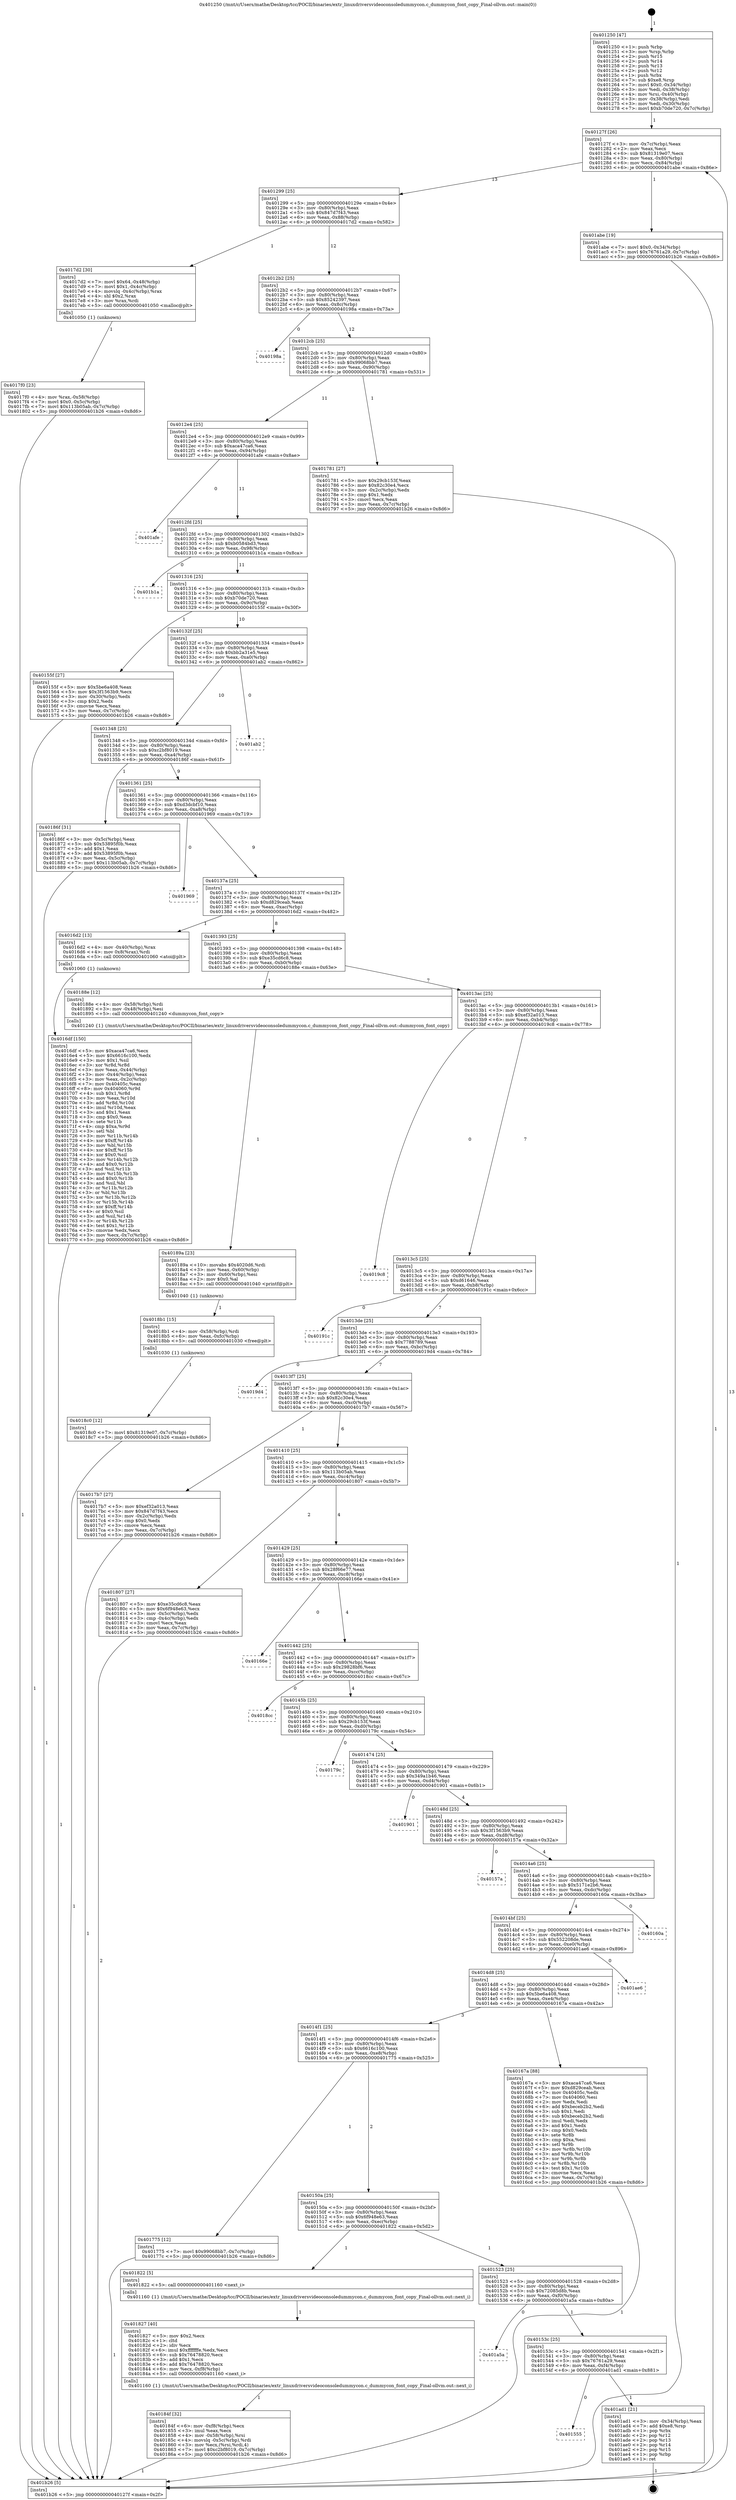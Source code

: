 digraph "0x401250" {
  label = "0x401250 (/mnt/c/Users/mathe/Desktop/tcc/POCII/binaries/extr_linuxdriversvideoconsoledummycon.c_dummycon_font_copy_Final-ollvm.out::main(0))"
  labelloc = "t"
  node[shape=record]

  Entry [label="",width=0.3,height=0.3,shape=circle,fillcolor=black,style=filled]
  "0x40127f" [label="{
     0x40127f [26]\l
     | [instrs]\l
     &nbsp;&nbsp;0x40127f \<+3\>: mov -0x7c(%rbp),%eax\l
     &nbsp;&nbsp;0x401282 \<+2\>: mov %eax,%ecx\l
     &nbsp;&nbsp;0x401284 \<+6\>: sub $0x81319e07,%ecx\l
     &nbsp;&nbsp;0x40128a \<+3\>: mov %eax,-0x80(%rbp)\l
     &nbsp;&nbsp;0x40128d \<+6\>: mov %ecx,-0x84(%rbp)\l
     &nbsp;&nbsp;0x401293 \<+6\>: je 0000000000401abe \<main+0x86e\>\l
  }"]
  "0x401abe" [label="{
     0x401abe [19]\l
     | [instrs]\l
     &nbsp;&nbsp;0x401abe \<+7\>: movl $0x0,-0x34(%rbp)\l
     &nbsp;&nbsp;0x401ac5 \<+7\>: movl $0x76761a29,-0x7c(%rbp)\l
     &nbsp;&nbsp;0x401acc \<+5\>: jmp 0000000000401b26 \<main+0x8d6\>\l
  }"]
  "0x401299" [label="{
     0x401299 [25]\l
     | [instrs]\l
     &nbsp;&nbsp;0x401299 \<+5\>: jmp 000000000040129e \<main+0x4e\>\l
     &nbsp;&nbsp;0x40129e \<+3\>: mov -0x80(%rbp),%eax\l
     &nbsp;&nbsp;0x4012a1 \<+5\>: sub $0x847d7f43,%eax\l
     &nbsp;&nbsp;0x4012a6 \<+6\>: mov %eax,-0x88(%rbp)\l
     &nbsp;&nbsp;0x4012ac \<+6\>: je 00000000004017d2 \<main+0x582\>\l
  }"]
  Exit [label="",width=0.3,height=0.3,shape=circle,fillcolor=black,style=filled,peripheries=2]
  "0x4017d2" [label="{
     0x4017d2 [30]\l
     | [instrs]\l
     &nbsp;&nbsp;0x4017d2 \<+7\>: movl $0x64,-0x48(%rbp)\l
     &nbsp;&nbsp;0x4017d9 \<+7\>: movl $0x1,-0x4c(%rbp)\l
     &nbsp;&nbsp;0x4017e0 \<+4\>: movslq -0x4c(%rbp),%rax\l
     &nbsp;&nbsp;0x4017e4 \<+4\>: shl $0x2,%rax\l
     &nbsp;&nbsp;0x4017e8 \<+3\>: mov %rax,%rdi\l
     &nbsp;&nbsp;0x4017eb \<+5\>: call 0000000000401050 \<malloc@plt\>\l
     | [calls]\l
     &nbsp;&nbsp;0x401050 \{1\} (unknown)\l
  }"]
  "0x4012b2" [label="{
     0x4012b2 [25]\l
     | [instrs]\l
     &nbsp;&nbsp;0x4012b2 \<+5\>: jmp 00000000004012b7 \<main+0x67\>\l
     &nbsp;&nbsp;0x4012b7 \<+3\>: mov -0x80(%rbp),%eax\l
     &nbsp;&nbsp;0x4012ba \<+5\>: sub $0x85242397,%eax\l
     &nbsp;&nbsp;0x4012bf \<+6\>: mov %eax,-0x8c(%rbp)\l
     &nbsp;&nbsp;0x4012c5 \<+6\>: je 000000000040198a \<main+0x73a\>\l
  }"]
  "0x401555" [label="{
     0x401555\l
  }", style=dashed]
  "0x40198a" [label="{
     0x40198a\l
  }", style=dashed]
  "0x4012cb" [label="{
     0x4012cb [25]\l
     | [instrs]\l
     &nbsp;&nbsp;0x4012cb \<+5\>: jmp 00000000004012d0 \<main+0x80\>\l
     &nbsp;&nbsp;0x4012d0 \<+3\>: mov -0x80(%rbp),%eax\l
     &nbsp;&nbsp;0x4012d3 \<+5\>: sub $0x99068bb7,%eax\l
     &nbsp;&nbsp;0x4012d8 \<+6\>: mov %eax,-0x90(%rbp)\l
     &nbsp;&nbsp;0x4012de \<+6\>: je 0000000000401781 \<main+0x531\>\l
  }"]
  "0x401ad1" [label="{
     0x401ad1 [21]\l
     | [instrs]\l
     &nbsp;&nbsp;0x401ad1 \<+3\>: mov -0x34(%rbp),%eax\l
     &nbsp;&nbsp;0x401ad4 \<+7\>: add $0xe8,%rsp\l
     &nbsp;&nbsp;0x401adb \<+1\>: pop %rbx\l
     &nbsp;&nbsp;0x401adc \<+2\>: pop %r12\l
     &nbsp;&nbsp;0x401ade \<+2\>: pop %r13\l
     &nbsp;&nbsp;0x401ae0 \<+2\>: pop %r14\l
     &nbsp;&nbsp;0x401ae2 \<+2\>: pop %r15\l
     &nbsp;&nbsp;0x401ae4 \<+1\>: pop %rbp\l
     &nbsp;&nbsp;0x401ae5 \<+1\>: ret\l
  }"]
  "0x401781" [label="{
     0x401781 [27]\l
     | [instrs]\l
     &nbsp;&nbsp;0x401781 \<+5\>: mov $0x29cb153f,%eax\l
     &nbsp;&nbsp;0x401786 \<+5\>: mov $0x82c30e4,%ecx\l
     &nbsp;&nbsp;0x40178b \<+3\>: mov -0x2c(%rbp),%edx\l
     &nbsp;&nbsp;0x40178e \<+3\>: cmp $0x1,%edx\l
     &nbsp;&nbsp;0x401791 \<+3\>: cmovl %ecx,%eax\l
     &nbsp;&nbsp;0x401794 \<+3\>: mov %eax,-0x7c(%rbp)\l
     &nbsp;&nbsp;0x401797 \<+5\>: jmp 0000000000401b26 \<main+0x8d6\>\l
  }"]
  "0x4012e4" [label="{
     0x4012e4 [25]\l
     | [instrs]\l
     &nbsp;&nbsp;0x4012e4 \<+5\>: jmp 00000000004012e9 \<main+0x99\>\l
     &nbsp;&nbsp;0x4012e9 \<+3\>: mov -0x80(%rbp),%eax\l
     &nbsp;&nbsp;0x4012ec \<+5\>: sub $0xaca47ca6,%eax\l
     &nbsp;&nbsp;0x4012f1 \<+6\>: mov %eax,-0x94(%rbp)\l
     &nbsp;&nbsp;0x4012f7 \<+6\>: je 0000000000401afe \<main+0x8ae\>\l
  }"]
  "0x40153c" [label="{
     0x40153c [25]\l
     | [instrs]\l
     &nbsp;&nbsp;0x40153c \<+5\>: jmp 0000000000401541 \<main+0x2f1\>\l
     &nbsp;&nbsp;0x401541 \<+3\>: mov -0x80(%rbp),%eax\l
     &nbsp;&nbsp;0x401544 \<+5\>: sub $0x76761a29,%eax\l
     &nbsp;&nbsp;0x401549 \<+6\>: mov %eax,-0xf4(%rbp)\l
     &nbsp;&nbsp;0x40154f \<+6\>: je 0000000000401ad1 \<main+0x881\>\l
  }"]
  "0x401afe" [label="{
     0x401afe\l
  }", style=dashed]
  "0x4012fd" [label="{
     0x4012fd [25]\l
     | [instrs]\l
     &nbsp;&nbsp;0x4012fd \<+5\>: jmp 0000000000401302 \<main+0xb2\>\l
     &nbsp;&nbsp;0x401302 \<+3\>: mov -0x80(%rbp),%eax\l
     &nbsp;&nbsp;0x401305 \<+5\>: sub $0xb0584bd3,%eax\l
     &nbsp;&nbsp;0x40130a \<+6\>: mov %eax,-0x98(%rbp)\l
     &nbsp;&nbsp;0x401310 \<+6\>: je 0000000000401b1a \<main+0x8ca\>\l
  }"]
  "0x401a5a" [label="{
     0x401a5a\l
  }", style=dashed]
  "0x401b1a" [label="{
     0x401b1a\l
  }", style=dashed]
  "0x401316" [label="{
     0x401316 [25]\l
     | [instrs]\l
     &nbsp;&nbsp;0x401316 \<+5\>: jmp 000000000040131b \<main+0xcb\>\l
     &nbsp;&nbsp;0x40131b \<+3\>: mov -0x80(%rbp),%eax\l
     &nbsp;&nbsp;0x40131e \<+5\>: sub $0xb70de720,%eax\l
     &nbsp;&nbsp;0x401323 \<+6\>: mov %eax,-0x9c(%rbp)\l
     &nbsp;&nbsp;0x401329 \<+6\>: je 000000000040155f \<main+0x30f\>\l
  }"]
  "0x4018c0" [label="{
     0x4018c0 [12]\l
     | [instrs]\l
     &nbsp;&nbsp;0x4018c0 \<+7\>: movl $0x81319e07,-0x7c(%rbp)\l
     &nbsp;&nbsp;0x4018c7 \<+5\>: jmp 0000000000401b26 \<main+0x8d6\>\l
  }"]
  "0x40155f" [label="{
     0x40155f [27]\l
     | [instrs]\l
     &nbsp;&nbsp;0x40155f \<+5\>: mov $0x5be6a408,%eax\l
     &nbsp;&nbsp;0x401564 \<+5\>: mov $0x3f1563b9,%ecx\l
     &nbsp;&nbsp;0x401569 \<+3\>: mov -0x30(%rbp),%edx\l
     &nbsp;&nbsp;0x40156c \<+3\>: cmp $0x2,%edx\l
     &nbsp;&nbsp;0x40156f \<+3\>: cmovne %ecx,%eax\l
     &nbsp;&nbsp;0x401572 \<+3\>: mov %eax,-0x7c(%rbp)\l
     &nbsp;&nbsp;0x401575 \<+5\>: jmp 0000000000401b26 \<main+0x8d6\>\l
  }"]
  "0x40132f" [label="{
     0x40132f [25]\l
     | [instrs]\l
     &nbsp;&nbsp;0x40132f \<+5\>: jmp 0000000000401334 \<main+0xe4\>\l
     &nbsp;&nbsp;0x401334 \<+3\>: mov -0x80(%rbp),%eax\l
     &nbsp;&nbsp;0x401337 \<+5\>: sub $0xbb2a31e5,%eax\l
     &nbsp;&nbsp;0x40133c \<+6\>: mov %eax,-0xa0(%rbp)\l
     &nbsp;&nbsp;0x401342 \<+6\>: je 0000000000401ab2 \<main+0x862\>\l
  }"]
  "0x401b26" [label="{
     0x401b26 [5]\l
     | [instrs]\l
     &nbsp;&nbsp;0x401b26 \<+5\>: jmp 000000000040127f \<main+0x2f\>\l
  }"]
  "0x401250" [label="{
     0x401250 [47]\l
     | [instrs]\l
     &nbsp;&nbsp;0x401250 \<+1\>: push %rbp\l
     &nbsp;&nbsp;0x401251 \<+3\>: mov %rsp,%rbp\l
     &nbsp;&nbsp;0x401254 \<+2\>: push %r15\l
     &nbsp;&nbsp;0x401256 \<+2\>: push %r14\l
     &nbsp;&nbsp;0x401258 \<+2\>: push %r13\l
     &nbsp;&nbsp;0x40125a \<+2\>: push %r12\l
     &nbsp;&nbsp;0x40125c \<+1\>: push %rbx\l
     &nbsp;&nbsp;0x40125d \<+7\>: sub $0xe8,%rsp\l
     &nbsp;&nbsp;0x401264 \<+7\>: movl $0x0,-0x34(%rbp)\l
     &nbsp;&nbsp;0x40126b \<+3\>: mov %edi,-0x38(%rbp)\l
     &nbsp;&nbsp;0x40126e \<+4\>: mov %rsi,-0x40(%rbp)\l
     &nbsp;&nbsp;0x401272 \<+3\>: mov -0x38(%rbp),%edi\l
     &nbsp;&nbsp;0x401275 \<+3\>: mov %edi,-0x30(%rbp)\l
     &nbsp;&nbsp;0x401278 \<+7\>: movl $0xb70de720,-0x7c(%rbp)\l
  }"]
  "0x4018b1" [label="{
     0x4018b1 [15]\l
     | [instrs]\l
     &nbsp;&nbsp;0x4018b1 \<+4\>: mov -0x58(%rbp),%rdi\l
     &nbsp;&nbsp;0x4018b5 \<+6\>: mov %eax,-0xfc(%rbp)\l
     &nbsp;&nbsp;0x4018bb \<+5\>: call 0000000000401030 \<free@plt\>\l
     | [calls]\l
     &nbsp;&nbsp;0x401030 \{1\} (unknown)\l
  }"]
  "0x401ab2" [label="{
     0x401ab2\l
  }", style=dashed]
  "0x401348" [label="{
     0x401348 [25]\l
     | [instrs]\l
     &nbsp;&nbsp;0x401348 \<+5\>: jmp 000000000040134d \<main+0xfd\>\l
     &nbsp;&nbsp;0x40134d \<+3\>: mov -0x80(%rbp),%eax\l
     &nbsp;&nbsp;0x401350 \<+5\>: sub $0xc2bf8019,%eax\l
     &nbsp;&nbsp;0x401355 \<+6\>: mov %eax,-0xa4(%rbp)\l
     &nbsp;&nbsp;0x40135b \<+6\>: je 000000000040186f \<main+0x61f\>\l
  }"]
  "0x40189a" [label="{
     0x40189a [23]\l
     | [instrs]\l
     &nbsp;&nbsp;0x40189a \<+10\>: movabs $0x4020d6,%rdi\l
     &nbsp;&nbsp;0x4018a4 \<+3\>: mov %eax,-0x60(%rbp)\l
     &nbsp;&nbsp;0x4018a7 \<+3\>: mov -0x60(%rbp),%esi\l
     &nbsp;&nbsp;0x4018aa \<+2\>: mov $0x0,%al\l
     &nbsp;&nbsp;0x4018ac \<+5\>: call 0000000000401040 \<printf@plt\>\l
     | [calls]\l
     &nbsp;&nbsp;0x401040 \{1\} (unknown)\l
  }"]
  "0x40186f" [label="{
     0x40186f [31]\l
     | [instrs]\l
     &nbsp;&nbsp;0x40186f \<+3\>: mov -0x5c(%rbp),%eax\l
     &nbsp;&nbsp;0x401872 \<+5\>: sub $0x53895f0b,%eax\l
     &nbsp;&nbsp;0x401877 \<+3\>: add $0x1,%eax\l
     &nbsp;&nbsp;0x40187a \<+5\>: add $0x53895f0b,%eax\l
     &nbsp;&nbsp;0x40187f \<+3\>: mov %eax,-0x5c(%rbp)\l
     &nbsp;&nbsp;0x401882 \<+7\>: movl $0x113b05ab,-0x7c(%rbp)\l
     &nbsp;&nbsp;0x401889 \<+5\>: jmp 0000000000401b26 \<main+0x8d6\>\l
  }"]
  "0x401361" [label="{
     0x401361 [25]\l
     | [instrs]\l
     &nbsp;&nbsp;0x401361 \<+5\>: jmp 0000000000401366 \<main+0x116\>\l
     &nbsp;&nbsp;0x401366 \<+3\>: mov -0x80(%rbp),%eax\l
     &nbsp;&nbsp;0x401369 \<+5\>: sub $0xd3dcbf10,%eax\l
     &nbsp;&nbsp;0x40136e \<+6\>: mov %eax,-0xa8(%rbp)\l
     &nbsp;&nbsp;0x401374 \<+6\>: je 0000000000401969 \<main+0x719\>\l
  }"]
  "0x40184f" [label="{
     0x40184f [32]\l
     | [instrs]\l
     &nbsp;&nbsp;0x40184f \<+6\>: mov -0xf8(%rbp),%ecx\l
     &nbsp;&nbsp;0x401855 \<+3\>: imul %eax,%ecx\l
     &nbsp;&nbsp;0x401858 \<+4\>: mov -0x58(%rbp),%rsi\l
     &nbsp;&nbsp;0x40185c \<+4\>: movslq -0x5c(%rbp),%rdi\l
     &nbsp;&nbsp;0x401860 \<+3\>: mov %ecx,(%rsi,%rdi,4)\l
     &nbsp;&nbsp;0x401863 \<+7\>: movl $0xc2bf8019,-0x7c(%rbp)\l
     &nbsp;&nbsp;0x40186a \<+5\>: jmp 0000000000401b26 \<main+0x8d6\>\l
  }"]
  "0x401969" [label="{
     0x401969\l
  }", style=dashed]
  "0x40137a" [label="{
     0x40137a [25]\l
     | [instrs]\l
     &nbsp;&nbsp;0x40137a \<+5\>: jmp 000000000040137f \<main+0x12f\>\l
     &nbsp;&nbsp;0x40137f \<+3\>: mov -0x80(%rbp),%eax\l
     &nbsp;&nbsp;0x401382 \<+5\>: sub $0xd829ceab,%eax\l
     &nbsp;&nbsp;0x401387 \<+6\>: mov %eax,-0xac(%rbp)\l
     &nbsp;&nbsp;0x40138d \<+6\>: je 00000000004016d2 \<main+0x482\>\l
  }"]
  "0x401827" [label="{
     0x401827 [40]\l
     | [instrs]\l
     &nbsp;&nbsp;0x401827 \<+5\>: mov $0x2,%ecx\l
     &nbsp;&nbsp;0x40182c \<+1\>: cltd\l
     &nbsp;&nbsp;0x40182d \<+2\>: idiv %ecx\l
     &nbsp;&nbsp;0x40182f \<+6\>: imul $0xfffffffe,%edx,%ecx\l
     &nbsp;&nbsp;0x401835 \<+6\>: sub $0x76478820,%ecx\l
     &nbsp;&nbsp;0x40183b \<+3\>: add $0x1,%ecx\l
     &nbsp;&nbsp;0x40183e \<+6\>: add $0x76478820,%ecx\l
     &nbsp;&nbsp;0x401844 \<+6\>: mov %ecx,-0xf8(%rbp)\l
     &nbsp;&nbsp;0x40184a \<+5\>: call 0000000000401160 \<next_i\>\l
     | [calls]\l
     &nbsp;&nbsp;0x401160 \{1\} (/mnt/c/Users/mathe/Desktop/tcc/POCII/binaries/extr_linuxdriversvideoconsoledummycon.c_dummycon_font_copy_Final-ollvm.out::next_i)\l
  }"]
  "0x4016d2" [label="{
     0x4016d2 [13]\l
     | [instrs]\l
     &nbsp;&nbsp;0x4016d2 \<+4\>: mov -0x40(%rbp),%rax\l
     &nbsp;&nbsp;0x4016d6 \<+4\>: mov 0x8(%rax),%rdi\l
     &nbsp;&nbsp;0x4016da \<+5\>: call 0000000000401060 \<atoi@plt\>\l
     | [calls]\l
     &nbsp;&nbsp;0x401060 \{1\} (unknown)\l
  }"]
  "0x401393" [label="{
     0x401393 [25]\l
     | [instrs]\l
     &nbsp;&nbsp;0x401393 \<+5\>: jmp 0000000000401398 \<main+0x148\>\l
     &nbsp;&nbsp;0x401398 \<+3\>: mov -0x80(%rbp),%eax\l
     &nbsp;&nbsp;0x40139b \<+5\>: sub $0xe35cd6c8,%eax\l
     &nbsp;&nbsp;0x4013a0 \<+6\>: mov %eax,-0xb0(%rbp)\l
     &nbsp;&nbsp;0x4013a6 \<+6\>: je 000000000040188e \<main+0x63e\>\l
  }"]
  "0x401523" [label="{
     0x401523 [25]\l
     | [instrs]\l
     &nbsp;&nbsp;0x401523 \<+5\>: jmp 0000000000401528 \<main+0x2d8\>\l
     &nbsp;&nbsp;0x401528 \<+3\>: mov -0x80(%rbp),%eax\l
     &nbsp;&nbsp;0x40152b \<+5\>: sub $0x72085d8b,%eax\l
     &nbsp;&nbsp;0x401530 \<+6\>: mov %eax,-0xf0(%rbp)\l
     &nbsp;&nbsp;0x401536 \<+6\>: je 0000000000401a5a \<main+0x80a\>\l
  }"]
  "0x40188e" [label="{
     0x40188e [12]\l
     | [instrs]\l
     &nbsp;&nbsp;0x40188e \<+4\>: mov -0x58(%rbp),%rdi\l
     &nbsp;&nbsp;0x401892 \<+3\>: mov -0x48(%rbp),%esi\l
     &nbsp;&nbsp;0x401895 \<+5\>: call 0000000000401240 \<dummycon_font_copy\>\l
     | [calls]\l
     &nbsp;&nbsp;0x401240 \{1\} (/mnt/c/Users/mathe/Desktop/tcc/POCII/binaries/extr_linuxdriversvideoconsoledummycon.c_dummycon_font_copy_Final-ollvm.out::dummycon_font_copy)\l
  }"]
  "0x4013ac" [label="{
     0x4013ac [25]\l
     | [instrs]\l
     &nbsp;&nbsp;0x4013ac \<+5\>: jmp 00000000004013b1 \<main+0x161\>\l
     &nbsp;&nbsp;0x4013b1 \<+3\>: mov -0x80(%rbp),%eax\l
     &nbsp;&nbsp;0x4013b4 \<+5\>: sub $0xef32a013,%eax\l
     &nbsp;&nbsp;0x4013b9 \<+6\>: mov %eax,-0xb4(%rbp)\l
     &nbsp;&nbsp;0x4013bf \<+6\>: je 00000000004019c8 \<main+0x778\>\l
  }"]
  "0x401822" [label="{
     0x401822 [5]\l
     | [instrs]\l
     &nbsp;&nbsp;0x401822 \<+5\>: call 0000000000401160 \<next_i\>\l
     | [calls]\l
     &nbsp;&nbsp;0x401160 \{1\} (/mnt/c/Users/mathe/Desktop/tcc/POCII/binaries/extr_linuxdriversvideoconsoledummycon.c_dummycon_font_copy_Final-ollvm.out::next_i)\l
  }"]
  "0x4019c8" [label="{
     0x4019c8\l
  }", style=dashed]
  "0x4013c5" [label="{
     0x4013c5 [25]\l
     | [instrs]\l
     &nbsp;&nbsp;0x4013c5 \<+5\>: jmp 00000000004013ca \<main+0x17a\>\l
     &nbsp;&nbsp;0x4013ca \<+3\>: mov -0x80(%rbp),%eax\l
     &nbsp;&nbsp;0x4013cd \<+5\>: sub $0xd61646,%eax\l
     &nbsp;&nbsp;0x4013d2 \<+6\>: mov %eax,-0xb8(%rbp)\l
     &nbsp;&nbsp;0x4013d8 \<+6\>: je 000000000040191c \<main+0x6cc\>\l
  }"]
  "0x4017f0" [label="{
     0x4017f0 [23]\l
     | [instrs]\l
     &nbsp;&nbsp;0x4017f0 \<+4\>: mov %rax,-0x58(%rbp)\l
     &nbsp;&nbsp;0x4017f4 \<+7\>: movl $0x0,-0x5c(%rbp)\l
     &nbsp;&nbsp;0x4017fb \<+7\>: movl $0x113b05ab,-0x7c(%rbp)\l
     &nbsp;&nbsp;0x401802 \<+5\>: jmp 0000000000401b26 \<main+0x8d6\>\l
  }"]
  "0x40191c" [label="{
     0x40191c\l
  }", style=dashed]
  "0x4013de" [label="{
     0x4013de [25]\l
     | [instrs]\l
     &nbsp;&nbsp;0x4013de \<+5\>: jmp 00000000004013e3 \<main+0x193\>\l
     &nbsp;&nbsp;0x4013e3 \<+3\>: mov -0x80(%rbp),%eax\l
     &nbsp;&nbsp;0x4013e6 \<+5\>: sub $0x7788789,%eax\l
     &nbsp;&nbsp;0x4013eb \<+6\>: mov %eax,-0xbc(%rbp)\l
     &nbsp;&nbsp;0x4013f1 \<+6\>: je 00000000004019d4 \<main+0x784\>\l
  }"]
  "0x40150a" [label="{
     0x40150a [25]\l
     | [instrs]\l
     &nbsp;&nbsp;0x40150a \<+5\>: jmp 000000000040150f \<main+0x2bf\>\l
     &nbsp;&nbsp;0x40150f \<+3\>: mov -0x80(%rbp),%eax\l
     &nbsp;&nbsp;0x401512 \<+5\>: sub $0x6f948e63,%eax\l
     &nbsp;&nbsp;0x401517 \<+6\>: mov %eax,-0xec(%rbp)\l
     &nbsp;&nbsp;0x40151d \<+6\>: je 0000000000401822 \<main+0x5d2\>\l
  }"]
  "0x4019d4" [label="{
     0x4019d4\l
  }", style=dashed]
  "0x4013f7" [label="{
     0x4013f7 [25]\l
     | [instrs]\l
     &nbsp;&nbsp;0x4013f7 \<+5\>: jmp 00000000004013fc \<main+0x1ac\>\l
     &nbsp;&nbsp;0x4013fc \<+3\>: mov -0x80(%rbp),%eax\l
     &nbsp;&nbsp;0x4013ff \<+5\>: sub $0x82c30e4,%eax\l
     &nbsp;&nbsp;0x401404 \<+6\>: mov %eax,-0xc0(%rbp)\l
     &nbsp;&nbsp;0x40140a \<+6\>: je 00000000004017b7 \<main+0x567\>\l
  }"]
  "0x401775" [label="{
     0x401775 [12]\l
     | [instrs]\l
     &nbsp;&nbsp;0x401775 \<+7\>: movl $0x99068bb7,-0x7c(%rbp)\l
     &nbsp;&nbsp;0x40177c \<+5\>: jmp 0000000000401b26 \<main+0x8d6\>\l
  }"]
  "0x4017b7" [label="{
     0x4017b7 [27]\l
     | [instrs]\l
     &nbsp;&nbsp;0x4017b7 \<+5\>: mov $0xef32a013,%eax\l
     &nbsp;&nbsp;0x4017bc \<+5\>: mov $0x847d7f43,%ecx\l
     &nbsp;&nbsp;0x4017c1 \<+3\>: mov -0x2c(%rbp),%edx\l
     &nbsp;&nbsp;0x4017c4 \<+3\>: cmp $0x0,%edx\l
     &nbsp;&nbsp;0x4017c7 \<+3\>: cmove %ecx,%eax\l
     &nbsp;&nbsp;0x4017ca \<+3\>: mov %eax,-0x7c(%rbp)\l
     &nbsp;&nbsp;0x4017cd \<+5\>: jmp 0000000000401b26 \<main+0x8d6\>\l
  }"]
  "0x401410" [label="{
     0x401410 [25]\l
     | [instrs]\l
     &nbsp;&nbsp;0x401410 \<+5\>: jmp 0000000000401415 \<main+0x1c5\>\l
     &nbsp;&nbsp;0x401415 \<+3\>: mov -0x80(%rbp),%eax\l
     &nbsp;&nbsp;0x401418 \<+5\>: sub $0x113b05ab,%eax\l
     &nbsp;&nbsp;0x40141d \<+6\>: mov %eax,-0xc4(%rbp)\l
     &nbsp;&nbsp;0x401423 \<+6\>: je 0000000000401807 \<main+0x5b7\>\l
  }"]
  "0x4016df" [label="{
     0x4016df [150]\l
     | [instrs]\l
     &nbsp;&nbsp;0x4016df \<+5\>: mov $0xaca47ca6,%ecx\l
     &nbsp;&nbsp;0x4016e4 \<+5\>: mov $0x6616c100,%edx\l
     &nbsp;&nbsp;0x4016e9 \<+3\>: mov $0x1,%sil\l
     &nbsp;&nbsp;0x4016ec \<+3\>: xor %r8d,%r8d\l
     &nbsp;&nbsp;0x4016ef \<+3\>: mov %eax,-0x44(%rbp)\l
     &nbsp;&nbsp;0x4016f2 \<+3\>: mov -0x44(%rbp),%eax\l
     &nbsp;&nbsp;0x4016f5 \<+3\>: mov %eax,-0x2c(%rbp)\l
     &nbsp;&nbsp;0x4016f8 \<+7\>: mov 0x40405c,%eax\l
     &nbsp;&nbsp;0x4016ff \<+8\>: mov 0x404060,%r9d\l
     &nbsp;&nbsp;0x401707 \<+4\>: sub $0x1,%r8d\l
     &nbsp;&nbsp;0x40170b \<+3\>: mov %eax,%r10d\l
     &nbsp;&nbsp;0x40170e \<+3\>: add %r8d,%r10d\l
     &nbsp;&nbsp;0x401711 \<+4\>: imul %r10d,%eax\l
     &nbsp;&nbsp;0x401715 \<+3\>: and $0x1,%eax\l
     &nbsp;&nbsp;0x401718 \<+3\>: cmp $0x0,%eax\l
     &nbsp;&nbsp;0x40171b \<+4\>: sete %r11b\l
     &nbsp;&nbsp;0x40171f \<+4\>: cmp $0xa,%r9d\l
     &nbsp;&nbsp;0x401723 \<+3\>: setl %bl\l
     &nbsp;&nbsp;0x401726 \<+3\>: mov %r11b,%r14b\l
     &nbsp;&nbsp;0x401729 \<+4\>: xor $0xff,%r14b\l
     &nbsp;&nbsp;0x40172d \<+3\>: mov %bl,%r15b\l
     &nbsp;&nbsp;0x401730 \<+4\>: xor $0xff,%r15b\l
     &nbsp;&nbsp;0x401734 \<+4\>: xor $0x0,%sil\l
     &nbsp;&nbsp;0x401738 \<+3\>: mov %r14b,%r12b\l
     &nbsp;&nbsp;0x40173b \<+4\>: and $0x0,%r12b\l
     &nbsp;&nbsp;0x40173f \<+3\>: and %sil,%r11b\l
     &nbsp;&nbsp;0x401742 \<+3\>: mov %r15b,%r13b\l
     &nbsp;&nbsp;0x401745 \<+4\>: and $0x0,%r13b\l
     &nbsp;&nbsp;0x401749 \<+3\>: and %sil,%bl\l
     &nbsp;&nbsp;0x40174c \<+3\>: or %r11b,%r12b\l
     &nbsp;&nbsp;0x40174f \<+3\>: or %bl,%r13b\l
     &nbsp;&nbsp;0x401752 \<+3\>: xor %r13b,%r12b\l
     &nbsp;&nbsp;0x401755 \<+3\>: or %r15b,%r14b\l
     &nbsp;&nbsp;0x401758 \<+4\>: xor $0xff,%r14b\l
     &nbsp;&nbsp;0x40175c \<+4\>: or $0x0,%sil\l
     &nbsp;&nbsp;0x401760 \<+3\>: and %sil,%r14b\l
     &nbsp;&nbsp;0x401763 \<+3\>: or %r14b,%r12b\l
     &nbsp;&nbsp;0x401766 \<+4\>: test $0x1,%r12b\l
     &nbsp;&nbsp;0x40176a \<+3\>: cmovne %edx,%ecx\l
     &nbsp;&nbsp;0x40176d \<+3\>: mov %ecx,-0x7c(%rbp)\l
     &nbsp;&nbsp;0x401770 \<+5\>: jmp 0000000000401b26 \<main+0x8d6\>\l
  }"]
  "0x401807" [label="{
     0x401807 [27]\l
     | [instrs]\l
     &nbsp;&nbsp;0x401807 \<+5\>: mov $0xe35cd6c8,%eax\l
     &nbsp;&nbsp;0x40180c \<+5\>: mov $0x6f948e63,%ecx\l
     &nbsp;&nbsp;0x401811 \<+3\>: mov -0x5c(%rbp),%edx\l
     &nbsp;&nbsp;0x401814 \<+3\>: cmp -0x4c(%rbp),%edx\l
     &nbsp;&nbsp;0x401817 \<+3\>: cmovl %ecx,%eax\l
     &nbsp;&nbsp;0x40181a \<+3\>: mov %eax,-0x7c(%rbp)\l
     &nbsp;&nbsp;0x40181d \<+5\>: jmp 0000000000401b26 \<main+0x8d6\>\l
  }"]
  "0x401429" [label="{
     0x401429 [25]\l
     | [instrs]\l
     &nbsp;&nbsp;0x401429 \<+5\>: jmp 000000000040142e \<main+0x1de\>\l
     &nbsp;&nbsp;0x40142e \<+3\>: mov -0x80(%rbp),%eax\l
     &nbsp;&nbsp;0x401431 \<+5\>: sub $0x28f66e77,%eax\l
     &nbsp;&nbsp;0x401436 \<+6\>: mov %eax,-0xc8(%rbp)\l
     &nbsp;&nbsp;0x40143c \<+6\>: je 000000000040166e \<main+0x41e\>\l
  }"]
  "0x4014f1" [label="{
     0x4014f1 [25]\l
     | [instrs]\l
     &nbsp;&nbsp;0x4014f1 \<+5\>: jmp 00000000004014f6 \<main+0x2a6\>\l
     &nbsp;&nbsp;0x4014f6 \<+3\>: mov -0x80(%rbp),%eax\l
     &nbsp;&nbsp;0x4014f9 \<+5\>: sub $0x6616c100,%eax\l
     &nbsp;&nbsp;0x4014fe \<+6\>: mov %eax,-0xe8(%rbp)\l
     &nbsp;&nbsp;0x401504 \<+6\>: je 0000000000401775 \<main+0x525\>\l
  }"]
  "0x40166e" [label="{
     0x40166e\l
  }", style=dashed]
  "0x401442" [label="{
     0x401442 [25]\l
     | [instrs]\l
     &nbsp;&nbsp;0x401442 \<+5\>: jmp 0000000000401447 \<main+0x1f7\>\l
     &nbsp;&nbsp;0x401447 \<+3\>: mov -0x80(%rbp),%eax\l
     &nbsp;&nbsp;0x40144a \<+5\>: sub $0x29828bf6,%eax\l
     &nbsp;&nbsp;0x40144f \<+6\>: mov %eax,-0xcc(%rbp)\l
     &nbsp;&nbsp;0x401455 \<+6\>: je 00000000004018cc \<main+0x67c\>\l
  }"]
  "0x40167a" [label="{
     0x40167a [88]\l
     | [instrs]\l
     &nbsp;&nbsp;0x40167a \<+5\>: mov $0xaca47ca6,%eax\l
     &nbsp;&nbsp;0x40167f \<+5\>: mov $0xd829ceab,%ecx\l
     &nbsp;&nbsp;0x401684 \<+7\>: mov 0x40405c,%edx\l
     &nbsp;&nbsp;0x40168b \<+7\>: mov 0x404060,%esi\l
     &nbsp;&nbsp;0x401692 \<+2\>: mov %edx,%edi\l
     &nbsp;&nbsp;0x401694 \<+6\>: add $0xbeceb2b2,%edi\l
     &nbsp;&nbsp;0x40169a \<+3\>: sub $0x1,%edi\l
     &nbsp;&nbsp;0x40169d \<+6\>: sub $0xbeceb2b2,%edi\l
     &nbsp;&nbsp;0x4016a3 \<+3\>: imul %edi,%edx\l
     &nbsp;&nbsp;0x4016a6 \<+3\>: and $0x1,%edx\l
     &nbsp;&nbsp;0x4016a9 \<+3\>: cmp $0x0,%edx\l
     &nbsp;&nbsp;0x4016ac \<+4\>: sete %r8b\l
     &nbsp;&nbsp;0x4016b0 \<+3\>: cmp $0xa,%esi\l
     &nbsp;&nbsp;0x4016b3 \<+4\>: setl %r9b\l
     &nbsp;&nbsp;0x4016b7 \<+3\>: mov %r8b,%r10b\l
     &nbsp;&nbsp;0x4016ba \<+3\>: and %r9b,%r10b\l
     &nbsp;&nbsp;0x4016bd \<+3\>: xor %r9b,%r8b\l
     &nbsp;&nbsp;0x4016c0 \<+3\>: or %r8b,%r10b\l
     &nbsp;&nbsp;0x4016c3 \<+4\>: test $0x1,%r10b\l
     &nbsp;&nbsp;0x4016c7 \<+3\>: cmovne %ecx,%eax\l
     &nbsp;&nbsp;0x4016ca \<+3\>: mov %eax,-0x7c(%rbp)\l
     &nbsp;&nbsp;0x4016cd \<+5\>: jmp 0000000000401b26 \<main+0x8d6\>\l
  }"]
  "0x4018cc" [label="{
     0x4018cc\l
  }", style=dashed]
  "0x40145b" [label="{
     0x40145b [25]\l
     | [instrs]\l
     &nbsp;&nbsp;0x40145b \<+5\>: jmp 0000000000401460 \<main+0x210\>\l
     &nbsp;&nbsp;0x401460 \<+3\>: mov -0x80(%rbp),%eax\l
     &nbsp;&nbsp;0x401463 \<+5\>: sub $0x29cb153f,%eax\l
     &nbsp;&nbsp;0x401468 \<+6\>: mov %eax,-0xd0(%rbp)\l
     &nbsp;&nbsp;0x40146e \<+6\>: je 000000000040179c \<main+0x54c\>\l
  }"]
  "0x4014d8" [label="{
     0x4014d8 [25]\l
     | [instrs]\l
     &nbsp;&nbsp;0x4014d8 \<+5\>: jmp 00000000004014dd \<main+0x28d\>\l
     &nbsp;&nbsp;0x4014dd \<+3\>: mov -0x80(%rbp),%eax\l
     &nbsp;&nbsp;0x4014e0 \<+5\>: sub $0x5be6a408,%eax\l
     &nbsp;&nbsp;0x4014e5 \<+6\>: mov %eax,-0xe4(%rbp)\l
     &nbsp;&nbsp;0x4014eb \<+6\>: je 000000000040167a \<main+0x42a\>\l
  }"]
  "0x40179c" [label="{
     0x40179c\l
  }", style=dashed]
  "0x401474" [label="{
     0x401474 [25]\l
     | [instrs]\l
     &nbsp;&nbsp;0x401474 \<+5\>: jmp 0000000000401479 \<main+0x229\>\l
     &nbsp;&nbsp;0x401479 \<+3\>: mov -0x80(%rbp),%eax\l
     &nbsp;&nbsp;0x40147c \<+5\>: sub $0x349a1b46,%eax\l
     &nbsp;&nbsp;0x401481 \<+6\>: mov %eax,-0xd4(%rbp)\l
     &nbsp;&nbsp;0x401487 \<+6\>: je 0000000000401901 \<main+0x6b1\>\l
  }"]
  "0x401ae6" [label="{
     0x401ae6\l
  }", style=dashed]
  "0x401901" [label="{
     0x401901\l
  }", style=dashed]
  "0x40148d" [label="{
     0x40148d [25]\l
     | [instrs]\l
     &nbsp;&nbsp;0x40148d \<+5\>: jmp 0000000000401492 \<main+0x242\>\l
     &nbsp;&nbsp;0x401492 \<+3\>: mov -0x80(%rbp),%eax\l
     &nbsp;&nbsp;0x401495 \<+5\>: sub $0x3f1563b9,%eax\l
     &nbsp;&nbsp;0x40149a \<+6\>: mov %eax,-0xd8(%rbp)\l
     &nbsp;&nbsp;0x4014a0 \<+6\>: je 000000000040157a \<main+0x32a\>\l
  }"]
  "0x4014bf" [label="{
     0x4014bf [25]\l
     | [instrs]\l
     &nbsp;&nbsp;0x4014bf \<+5\>: jmp 00000000004014c4 \<main+0x274\>\l
     &nbsp;&nbsp;0x4014c4 \<+3\>: mov -0x80(%rbp),%eax\l
     &nbsp;&nbsp;0x4014c7 \<+5\>: sub $0x552208de,%eax\l
     &nbsp;&nbsp;0x4014cc \<+6\>: mov %eax,-0xe0(%rbp)\l
     &nbsp;&nbsp;0x4014d2 \<+6\>: je 0000000000401ae6 \<main+0x896\>\l
  }"]
  "0x40157a" [label="{
     0x40157a\l
  }", style=dashed]
  "0x4014a6" [label="{
     0x4014a6 [25]\l
     | [instrs]\l
     &nbsp;&nbsp;0x4014a6 \<+5\>: jmp 00000000004014ab \<main+0x25b\>\l
     &nbsp;&nbsp;0x4014ab \<+3\>: mov -0x80(%rbp),%eax\l
     &nbsp;&nbsp;0x4014ae \<+5\>: sub $0x5171e2b6,%eax\l
     &nbsp;&nbsp;0x4014b3 \<+6\>: mov %eax,-0xdc(%rbp)\l
     &nbsp;&nbsp;0x4014b9 \<+6\>: je 000000000040160a \<main+0x3ba\>\l
  }"]
  "0x40160a" [label="{
     0x40160a\l
  }", style=dashed]
  Entry -> "0x401250" [label=" 1"]
  "0x40127f" -> "0x401abe" [label=" 1"]
  "0x40127f" -> "0x401299" [label=" 13"]
  "0x401ad1" -> Exit [label=" 1"]
  "0x401299" -> "0x4017d2" [label=" 1"]
  "0x401299" -> "0x4012b2" [label=" 12"]
  "0x40153c" -> "0x401555" [label=" 0"]
  "0x4012b2" -> "0x40198a" [label=" 0"]
  "0x4012b2" -> "0x4012cb" [label=" 12"]
  "0x40153c" -> "0x401ad1" [label=" 1"]
  "0x4012cb" -> "0x401781" [label=" 1"]
  "0x4012cb" -> "0x4012e4" [label=" 11"]
  "0x401523" -> "0x40153c" [label=" 1"]
  "0x4012e4" -> "0x401afe" [label=" 0"]
  "0x4012e4" -> "0x4012fd" [label=" 11"]
  "0x401523" -> "0x401a5a" [label=" 0"]
  "0x4012fd" -> "0x401b1a" [label=" 0"]
  "0x4012fd" -> "0x401316" [label=" 11"]
  "0x401abe" -> "0x401b26" [label=" 1"]
  "0x401316" -> "0x40155f" [label=" 1"]
  "0x401316" -> "0x40132f" [label=" 10"]
  "0x40155f" -> "0x401b26" [label=" 1"]
  "0x401250" -> "0x40127f" [label=" 1"]
  "0x401b26" -> "0x40127f" [label=" 13"]
  "0x4018c0" -> "0x401b26" [label=" 1"]
  "0x40132f" -> "0x401ab2" [label=" 0"]
  "0x40132f" -> "0x401348" [label=" 10"]
  "0x4018b1" -> "0x4018c0" [label=" 1"]
  "0x401348" -> "0x40186f" [label=" 1"]
  "0x401348" -> "0x401361" [label=" 9"]
  "0x40189a" -> "0x4018b1" [label=" 1"]
  "0x401361" -> "0x401969" [label=" 0"]
  "0x401361" -> "0x40137a" [label=" 9"]
  "0x40188e" -> "0x40189a" [label=" 1"]
  "0x40137a" -> "0x4016d2" [label=" 1"]
  "0x40137a" -> "0x401393" [label=" 8"]
  "0x40186f" -> "0x401b26" [label=" 1"]
  "0x401393" -> "0x40188e" [label=" 1"]
  "0x401393" -> "0x4013ac" [label=" 7"]
  "0x40184f" -> "0x401b26" [label=" 1"]
  "0x4013ac" -> "0x4019c8" [label=" 0"]
  "0x4013ac" -> "0x4013c5" [label=" 7"]
  "0x401827" -> "0x40184f" [label=" 1"]
  "0x4013c5" -> "0x40191c" [label=" 0"]
  "0x4013c5" -> "0x4013de" [label=" 7"]
  "0x40150a" -> "0x401523" [label=" 1"]
  "0x4013de" -> "0x4019d4" [label=" 0"]
  "0x4013de" -> "0x4013f7" [label=" 7"]
  "0x40150a" -> "0x401822" [label=" 1"]
  "0x4013f7" -> "0x4017b7" [label=" 1"]
  "0x4013f7" -> "0x401410" [label=" 6"]
  "0x401822" -> "0x401827" [label=" 1"]
  "0x401410" -> "0x401807" [label=" 2"]
  "0x401410" -> "0x401429" [label=" 4"]
  "0x4017f0" -> "0x401b26" [label=" 1"]
  "0x401429" -> "0x40166e" [label=" 0"]
  "0x401429" -> "0x401442" [label=" 4"]
  "0x4017d2" -> "0x4017f0" [label=" 1"]
  "0x401442" -> "0x4018cc" [label=" 0"]
  "0x401442" -> "0x40145b" [label=" 4"]
  "0x4017b7" -> "0x401b26" [label=" 1"]
  "0x40145b" -> "0x40179c" [label=" 0"]
  "0x40145b" -> "0x401474" [label=" 4"]
  "0x401775" -> "0x401b26" [label=" 1"]
  "0x401474" -> "0x401901" [label=" 0"]
  "0x401474" -> "0x40148d" [label=" 4"]
  "0x4014f1" -> "0x40150a" [label=" 2"]
  "0x40148d" -> "0x40157a" [label=" 0"]
  "0x40148d" -> "0x4014a6" [label=" 4"]
  "0x401807" -> "0x401b26" [label=" 2"]
  "0x4014a6" -> "0x40160a" [label=" 0"]
  "0x4014a6" -> "0x4014bf" [label=" 4"]
  "0x4014f1" -> "0x401775" [label=" 1"]
  "0x4014bf" -> "0x401ae6" [label=" 0"]
  "0x4014bf" -> "0x4014d8" [label=" 4"]
  "0x401781" -> "0x401b26" [label=" 1"]
  "0x4014d8" -> "0x40167a" [label=" 1"]
  "0x4014d8" -> "0x4014f1" [label=" 3"]
  "0x40167a" -> "0x401b26" [label=" 1"]
  "0x4016d2" -> "0x4016df" [label=" 1"]
  "0x4016df" -> "0x401b26" [label=" 1"]
}
